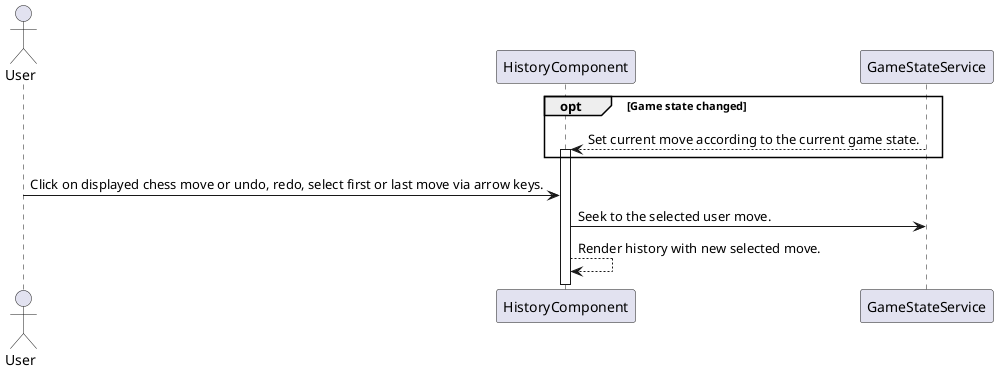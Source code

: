 @startuml
!pragma teoz true

actor User 
participant HistoryComponent 
participant GameStateService

opt Game state changed
  GameStateService --> HistoryComponent++: Set current move according to the current game state. 
end

User -> HistoryComponent: Click on displayed chess move or undo, redo, select first or last move via arrow keys.
HistoryComponent -> GameStateService: Seek to the selected user move.
HistoryComponent --> HistoryComponent : Render history with new selected move.

||0||
deactivate HistoryComponent



@enduml

